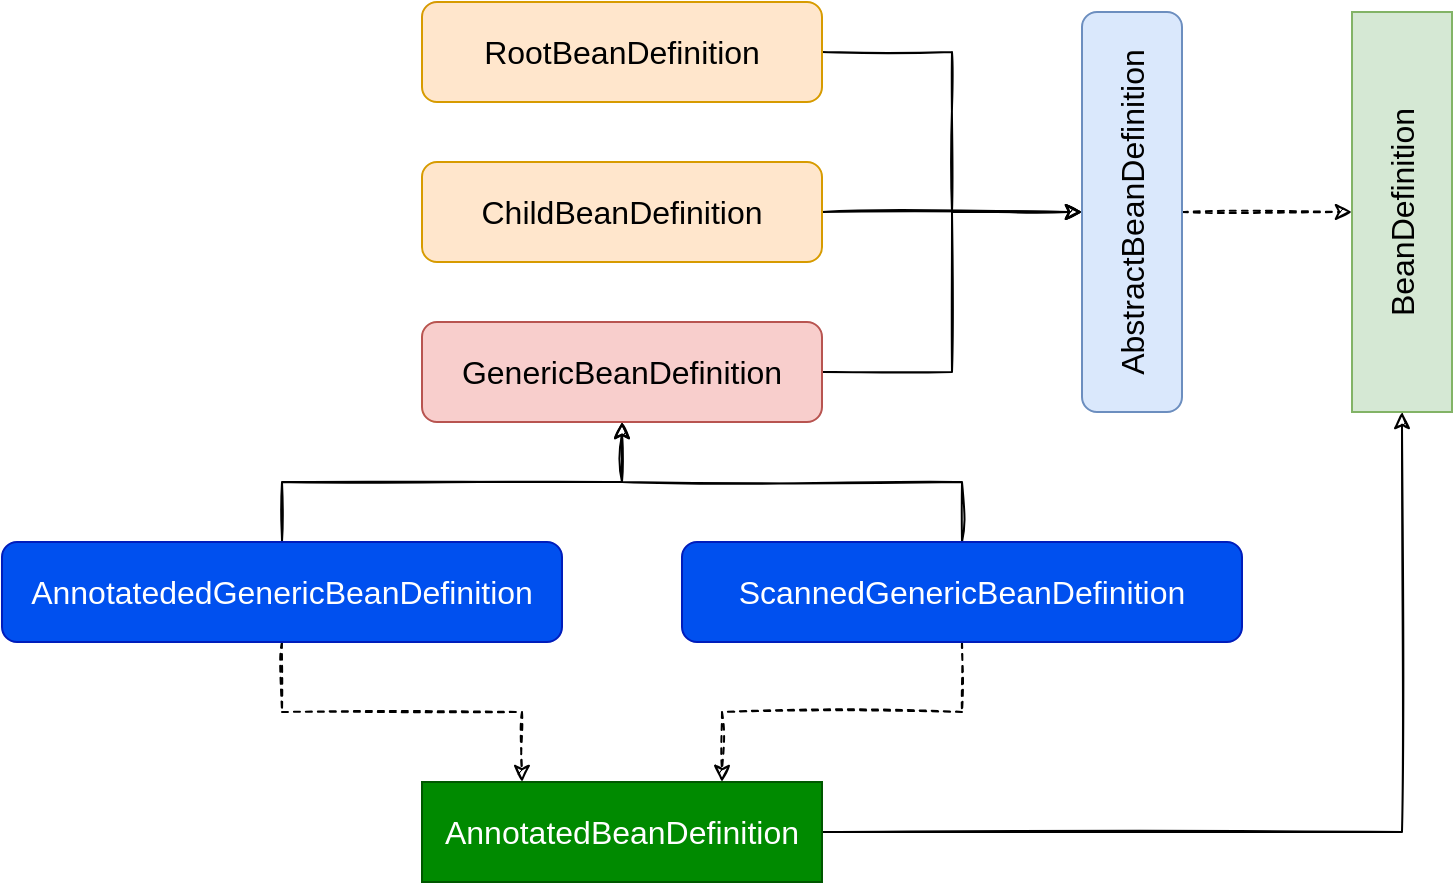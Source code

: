 <mxfile>
    <diagram id="QCvwEoqKEnIyD6wPglBY" name="Page-1">
        <mxGraphModel dx="1934" dy="741" grid="1" gridSize="10" guides="1" tooltips="1" connect="1" arrows="1" fold="1" page="1" pageScale="1" pageWidth="827" pageHeight="1169" math="0" shadow="0">
            <root>
                <mxCell id="0"/>
                <mxCell id="1" parent="0"/>
                <mxCell id="2" value="BeanDefinition" style="rounded=0;whiteSpace=wrap;html=1;fontSize=16;direction=south;horizontal=0;fillColor=#d5e8d4;strokeColor=#82b366;" vertex="1" parent="1">
                    <mxGeometry x="575" y="395" width="50" height="200" as="geometry"/>
                </mxCell>
                <mxCell id="11" style="edgeStyle=orthogonalEdgeStyle;rounded=0;orthogonalLoop=1;jettySize=auto;html=1;fontSize=16;sketch=1;" edge="1" parent="1" source="3" target="2">
                    <mxGeometry relative="1" as="geometry"/>
                </mxCell>
                <mxCell id="3" value="AnnotatedBeanDefinition" style="rounded=0;whiteSpace=wrap;html=1;fontSize=16;fillColor=#008a00;strokeColor=#005700;fontColor=#ffffff;sketch=0;glass=0;shadow=0;" vertex="1" parent="1">
                    <mxGeometry x="110" y="780" width="200" height="50" as="geometry"/>
                </mxCell>
                <mxCell id="10" style="edgeStyle=orthogonalEdgeStyle;rounded=0;orthogonalLoop=1;jettySize=auto;html=1;entryX=0.5;entryY=1;entryDx=0;entryDy=0;fontSize=16;sketch=1;dashed=1;" edge="1" parent="1" source="4" target="2">
                    <mxGeometry relative="1" as="geometry"/>
                </mxCell>
                <mxCell id="4" value="AbstractBeanDefinition" style="rounded=1;whiteSpace=wrap;html=1;fontSize=16;direction=south;horizontal=0;fillColor=#dae8fc;strokeColor=#6c8ebf;" vertex="1" parent="1">
                    <mxGeometry x="440" y="395" width="50" height="200" as="geometry"/>
                </mxCell>
                <mxCell id="16" style="edgeStyle=orthogonalEdgeStyle;rounded=0;orthogonalLoop=1;jettySize=auto;html=1;exitX=1;exitY=0.5;exitDx=0;exitDy=0;entryX=0.5;entryY=1;entryDx=0;entryDy=0;fontSize=16;sketch=1;" edge="1" parent="1" source="5" target="4">
                    <mxGeometry relative="1" as="geometry"/>
                </mxCell>
                <mxCell id="5" value="RootBeanDefinition" style="rounded=1;whiteSpace=wrap;html=1;fontSize=16;fillColor=#ffe6cc;strokeColor=#d79b00;" vertex="1" parent="1">
                    <mxGeometry x="110" y="390" width="200" height="50" as="geometry"/>
                </mxCell>
                <mxCell id="14" style="edgeStyle=orthogonalEdgeStyle;rounded=0;orthogonalLoop=1;jettySize=auto;html=1;exitX=1;exitY=0.5;exitDx=0;exitDy=0;fontSize=16;sketch=1;" edge="1" parent="1" source="6" target="4">
                    <mxGeometry relative="1" as="geometry"/>
                </mxCell>
                <mxCell id="6" value="ChildBeanDefinition" style="rounded=1;whiteSpace=wrap;html=1;fontSize=16;fillColor=#ffe6cc;strokeColor=#d79b00;" vertex="1" parent="1">
                    <mxGeometry x="110" y="470" width="200" height="50" as="geometry"/>
                </mxCell>
                <mxCell id="17" style="edgeStyle=orthogonalEdgeStyle;rounded=0;orthogonalLoop=1;jettySize=auto;html=1;entryX=0.5;entryY=1;entryDx=0;entryDy=0;fontSize=16;sketch=1;" edge="1" parent="1" source="7" target="4">
                    <mxGeometry relative="1" as="geometry"/>
                </mxCell>
                <mxCell id="7" value="GenericBeanDefinition" style="rounded=1;whiteSpace=wrap;html=1;fontSize=16;fillColor=#f8cecc;strokeColor=#b85450;" vertex="1" parent="1">
                    <mxGeometry x="110" y="550" width="200" height="50" as="geometry"/>
                </mxCell>
                <mxCell id="20" style="edgeStyle=orthogonalEdgeStyle;rounded=0;orthogonalLoop=1;jettySize=auto;html=1;exitX=0.5;exitY=0;exitDx=0;exitDy=0;entryX=0.5;entryY=1;entryDx=0;entryDy=0;fontSize=16;sketch=1;" edge="1" parent="1" source="8" target="7">
                    <mxGeometry relative="1" as="geometry"/>
                </mxCell>
                <mxCell id="22" style="edgeStyle=orthogonalEdgeStyle;rounded=0;orthogonalLoop=1;jettySize=auto;html=1;entryX=0.75;entryY=0;entryDx=0;entryDy=0;fontSize=16;dashed=1;sketch=1;" edge="1" parent="1" source="8" target="3">
                    <mxGeometry relative="1" as="geometry"/>
                </mxCell>
                <mxCell id="8" value="ScannedGenericBeanDefinition" style="rounded=1;whiteSpace=wrap;html=1;fontSize=16;fillColor=#0050ef;strokeColor=#001DBC;fontColor=#ffffff;" vertex="1" parent="1">
                    <mxGeometry x="240" y="660" width="280" height="50" as="geometry"/>
                </mxCell>
                <mxCell id="18" style="edgeStyle=orthogonalEdgeStyle;rounded=0;orthogonalLoop=1;jettySize=auto;html=1;entryX=0.5;entryY=1;entryDx=0;entryDy=0;fontSize=16;sketch=1;" edge="1" parent="1" source="9" target="7">
                    <mxGeometry relative="1" as="geometry"/>
                </mxCell>
                <mxCell id="23" style="edgeStyle=orthogonalEdgeStyle;rounded=0;orthogonalLoop=1;jettySize=auto;html=1;exitX=0.5;exitY=1;exitDx=0;exitDy=0;entryX=0.25;entryY=0;entryDx=0;entryDy=0;fontSize=16;dashed=1;sketch=1;" edge="1" parent="1" source="9" target="3">
                    <mxGeometry relative="1" as="geometry"/>
                </mxCell>
                <mxCell id="9" value="AnnotatededGenericBeanDefinition" style="rounded=1;whiteSpace=wrap;html=1;fontSize=16;fillColor=#0050ef;strokeColor=#001DBC;fontColor=#ffffff;" vertex="1" parent="1">
                    <mxGeometry x="-100" y="660" width="280" height="50" as="geometry"/>
                </mxCell>
            </root>
        </mxGraphModel>
    </diagram>
</mxfile>